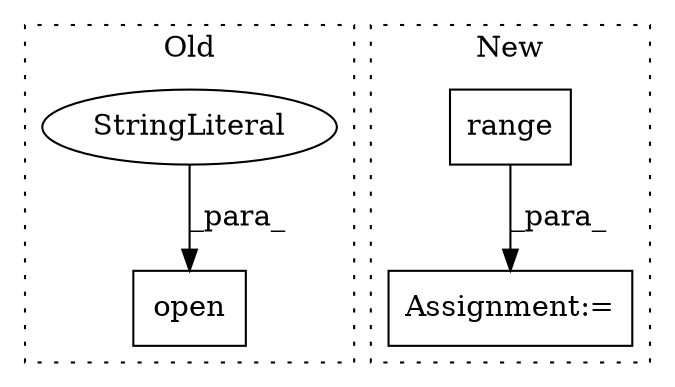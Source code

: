 digraph G {
subgraph cluster0 {
1 [label="open" a="32" s="1233,1252" l="5,1" shape="box"];
3 [label="StringLiteral" a="45" s="1248" l="4" shape="ellipse"];
label = "Old";
style="dotted";
}
subgraph cluster1 {
2 [label="range" a="32" s="769,787" l="6,1" shape="box"];
4 [label="Assignment:=" a="7" s="708,788" l="53,2" shape="box"];
label = "New";
style="dotted";
}
2 -> 4 [label="_para_"];
3 -> 1 [label="_para_"];
}